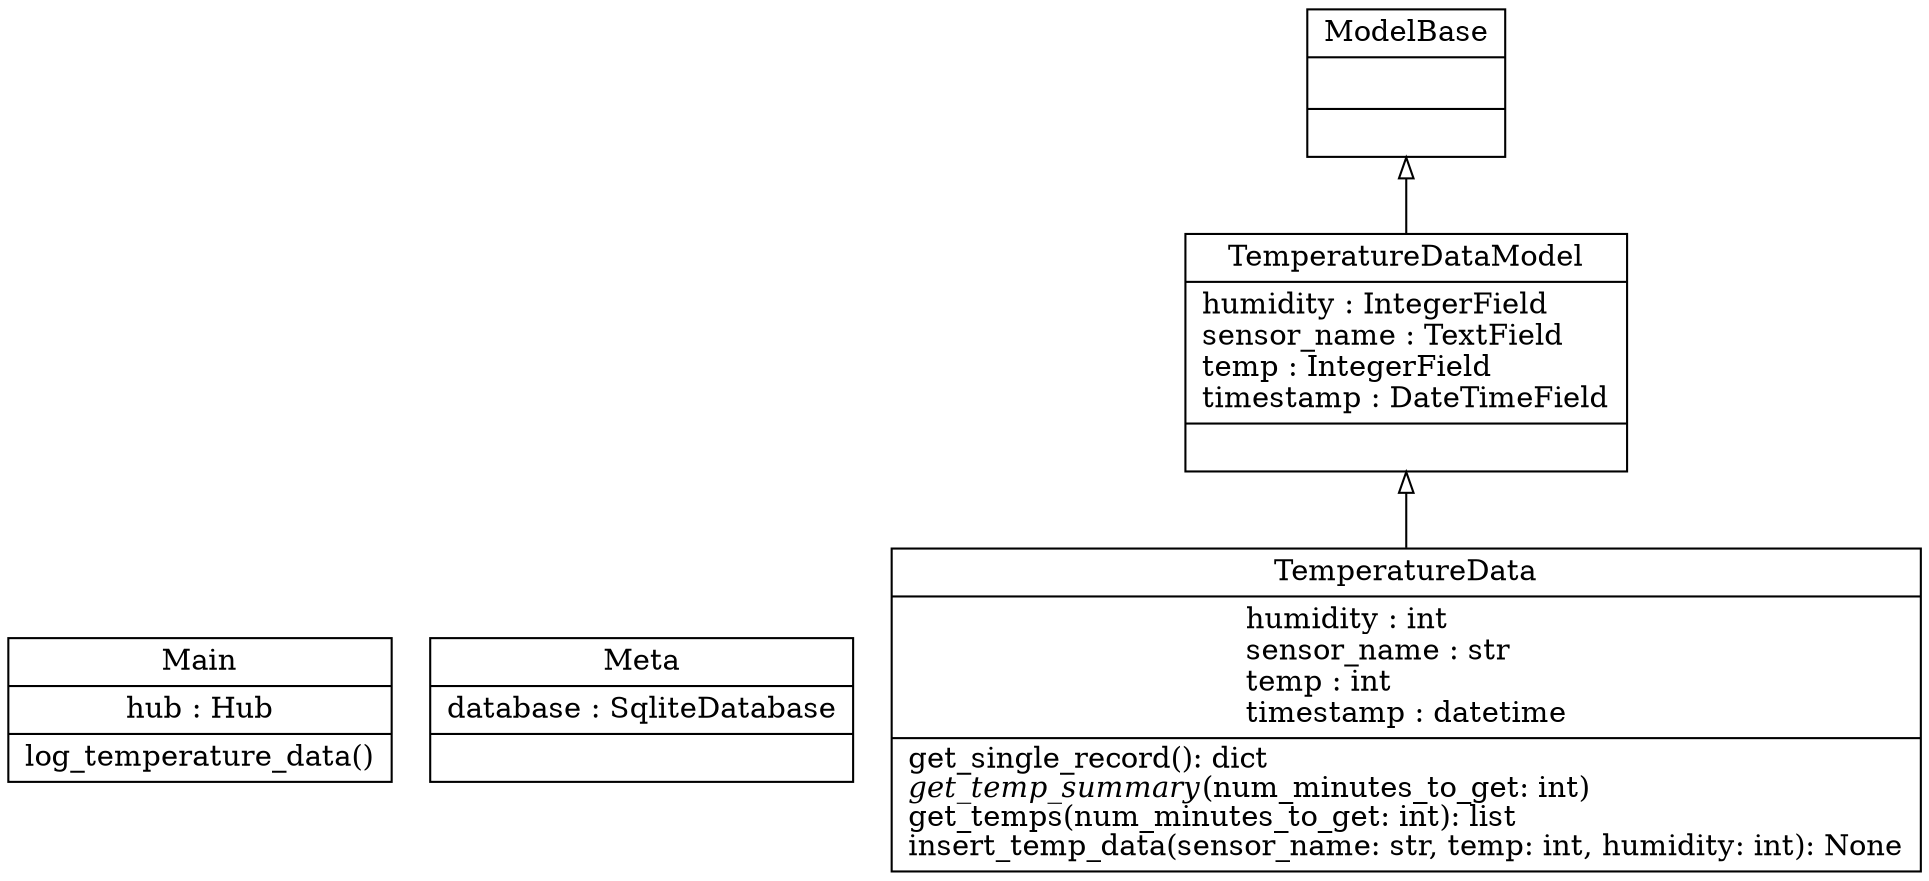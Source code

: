 digraph "classes" {
rankdir=BT
charset="utf-8"
"temp_logger.__main__.Main" [color="black", fontcolor="black", label=<{Main|hub : Hub<br ALIGN="LEFT"/>|log_temperature_data()<br ALIGN="LEFT"/>}>, shape="record", style="solid"];
"temp_logger.db.ModelBase.Meta" [color="black", fontcolor="black", label=<{Meta|database : SqliteDatabase<br ALIGN="LEFT"/>|}>, shape="record", style="solid"];
"temp_logger.db.ModelBase" [color="black", fontcolor="black", label=<{ModelBase|<br ALIGN="LEFT"/>|}>, shape="record", style="solid"];
"temp_logger.db.TemperatureData" [color="black", fontcolor="black", label=<{TemperatureData|humidity : int<br ALIGN="LEFT"/>sensor_name : str<br ALIGN="LEFT"/>temp : int<br ALIGN="LEFT"/>timestamp : datetime<br ALIGN="LEFT"/>|get_single_record(): dict<br ALIGN="LEFT"/><I>get_temp_summary</I>(num_minutes_to_get: int)<br ALIGN="LEFT"/>get_temps(num_minutes_to_get: int): list<br ALIGN="LEFT"/>insert_temp_data(sensor_name: str, temp: int, humidity: int): None<br ALIGN="LEFT"/>}>, shape="record", style="solid"];
"temp_logger.db.TemperatureDataModel" [color="black", fontcolor="black", label=<{TemperatureDataModel|humidity : IntegerField<br ALIGN="LEFT"/>sensor_name : TextField<br ALIGN="LEFT"/>temp : IntegerField<br ALIGN="LEFT"/>timestamp : DateTimeField<br ALIGN="LEFT"/>|}>, shape="record", style="solid"];
"temp_logger.db.TemperatureData" -> "temp_logger.db.TemperatureDataModel" [arrowhead="empty", arrowtail="none"];
"temp_logger.db.TemperatureDataModel" -> "temp_logger.db.ModelBase" [arrowhead="empty", arrowtail="none"];
}
